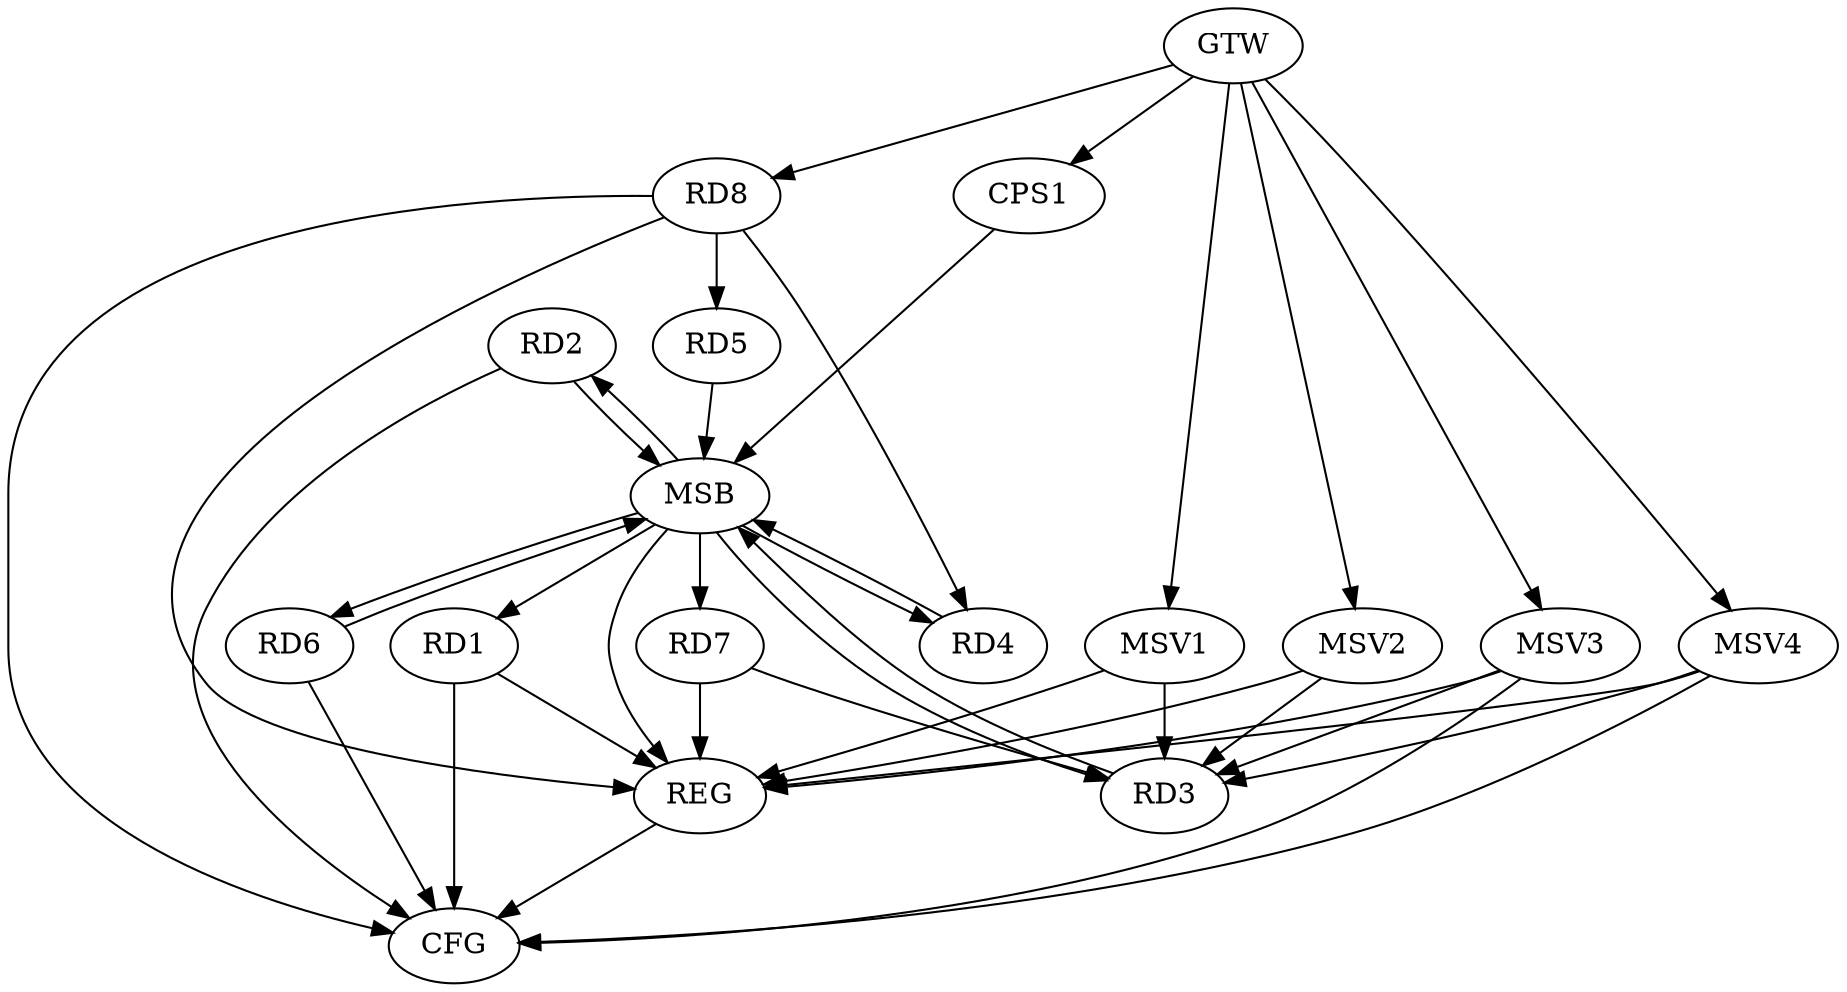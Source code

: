 strict digraph G {
  RD1 [ label="RD1" ];
  RD2 [ label="RD2" ];
  RD3 [ label="RD3" ];
  RD4 [ label="RD4" ];
  RD5 [ label="RD5" ];
  RD6 [ label="RD6" ];
  RD7 [ label="RD7" ];
  RD8 [ label="RD8" ];
  CPS1 [ label="CPS1" ];
  GTW [ label="GTW" ];
  REG [ label="REG" ];
  MSB [ label="MSB" ];
  CFG [ label="CFG" ];
  MSV1 [ label="MSV1" ];
  MSV2 [ label="MSV2" ];
  MSV3 [ label="MSV3" ];
  MSV4 [ label="MSV4" ];
  RD7 -> RD3;
  RD8 -> RD4;
  RD8 -> RD5;
  GTW -> RD8;
  GTW -> CPS1;
  RD1 -> REG;
  RD7 -> REG;
  RD8 -> REG;
  RD2 -> MSB;
  MSB -> RD6;
  MSB -> REG;
  RD3 -> MSB;
  RD4 -> MSB;
  RD5 -> MSB;
  MSB -> RD2;
  RD6 -> MSB;
  MSB -> RD7;
  CPS1 -> MSB;
  MSB -> RD1;
  MSB -> RD3;
  MSB -> RD4;
  RD1 -> CFG;
  RD2 -> CFG;
  RD8 -> CFG;
  RD6 -> CFG;
  REG -> CFG;
  MSV1 -> RD3;
  GTW -> MSV1;
  MSV1 -> REG;
  MSV2 -> RD3;
  GTW -> MSV2;
  MSV2 -> REG;
  MSV3 -> RD3;
  GTW -> MSV3;
  MSV3 -> REG;
  MSV3 -> CFG;
  MSV4 -> RD3;
  GTW -> MSV4;
  MSV4 -> REG;
  MSV4 -> CFG;
}
